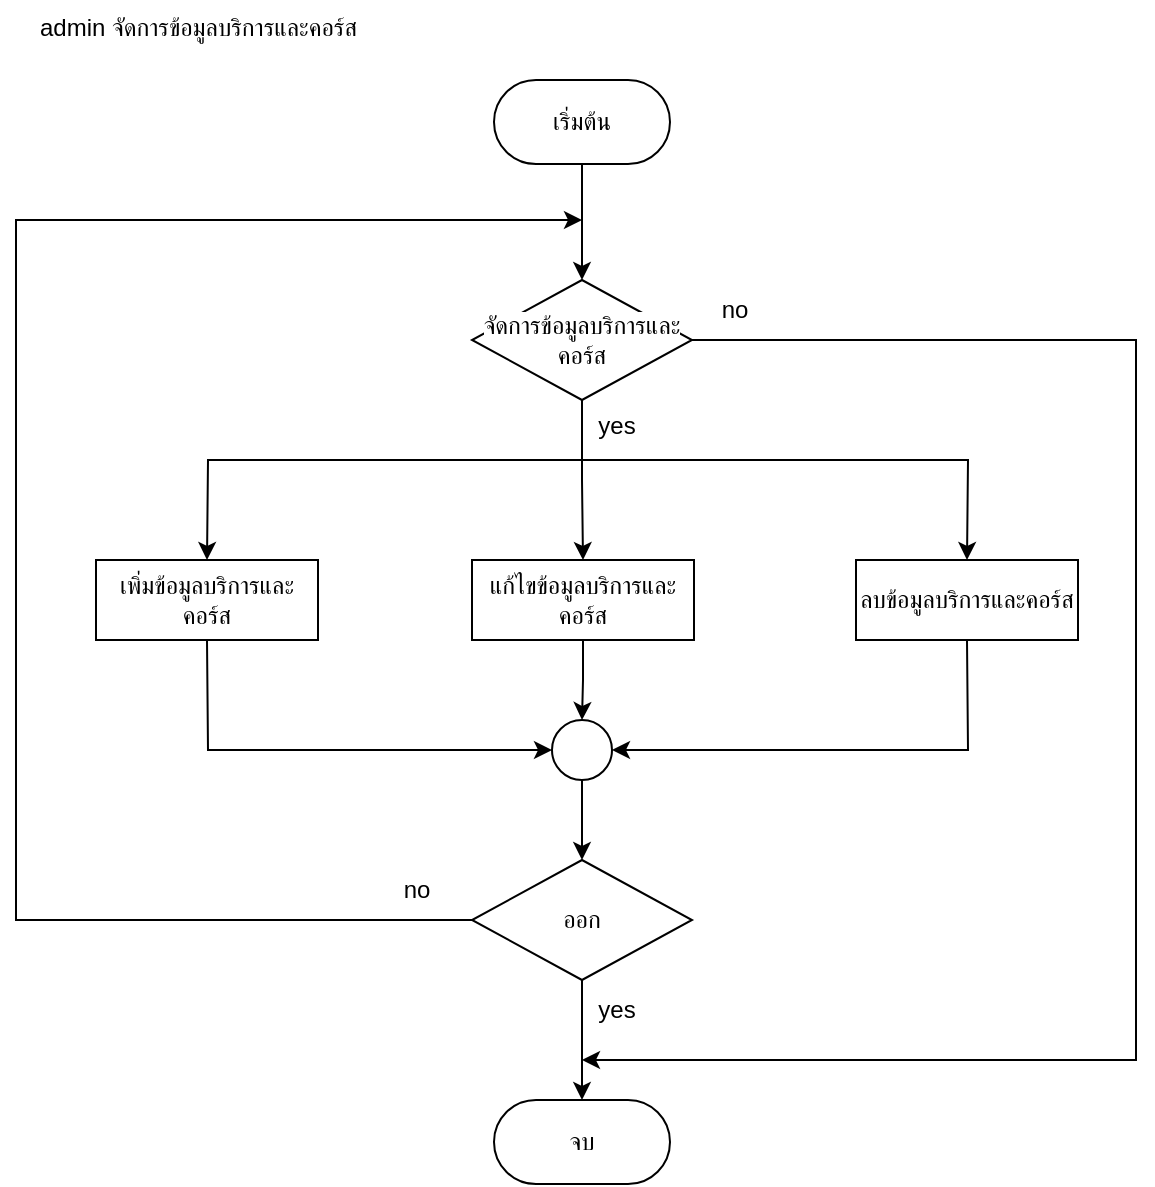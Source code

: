 <mxfile version="26.0.8">
  <diagram name="Page-1" id="fMKj6If91PXgsGwY92k-">
    <mxGraphModel dx="875" dy="464" grid="1" gridSize="10" guides="1" tooltips="1" connect="1" arrows="1" fold="1" page="1" pageScale="1" pageWidth="827" pageHeight="1169" math="0" shadow="0">
      <root>
        <mxCell id="0" />
        <mxCell id="1" parent="0" />
        <mxCell id="iA1KAU7bETToi1Nghyle-9" value="" style="edgeStyle=orthogonalEdgeStyle;rounded=0;orthogonalLoop=1;jettySize=auto;html=1;" edge="1" parent="1" source="iA1KAU7bETToi1Nghyle-1" target="iA1KAU7bETToi1Nghyle-8">
          <mxGeometry relative="1" as="geometry" />
        </mxCell>
        <mxCell id="iA1KAU7bETToi1Nghyle-1" value="เริ่มต้น" style="rounded=1;whiteSpace=wrap;html=1;arcSize=50;" vertex="1" parent="1">
          <mxGeometry x="369" y="80" width="88" height="42" as="geometry" />
        </mxCell>
        <mxCell id="iA1KAU7bETToi1Nghyle-2" value="&lt;span style=&quot;color: rgb(0, 0, 0); font-family: Helvetica; font-size: 12px; font-style: normal; font-variant-ligatures: normal; font-variant-caps: normal; font-weight: 400; letter-spacing: normal; orphans: 2; text-align: center; text-indent: 0px; text-transform: none; widows: 2; word-spacing: 0px; -webkit-text-stroke-width: 0px; white-space: normal; background-color: rgb(255, 255, 255); text-decoration-thickness: initial; text-decoration-style: initial; text-decoration-color: initial; float: none; display: inline !important;&quot;&gt;admin จัดการข้อมูลบริการและคอร์ส&lt;/span&gt;" style="text;whiteSpace=wrap;html=1;" vertex="1" parent="1">
          <mxGeometry x="140" y="40" width="190" height="40" as="geometry" />
        </mxCell>
        <mxCell id="iA1KAU7bETToi1Nghyle-13" value="" style="edgeStyle=orthogonalEdgeStyle;rounded=0;orthogonalLoop=1;jettySize=auto;html=1;" edge="1" parent="1" source="iA1KAU7bETToi1Nghyle-8" target="iA1KAU7bETToi1Nghyle-11">
          <mxGeometry relative="1" as="geometry" />
        </mxCell>
        <mxCell id="iA1KAU7bETToi1Nghyle-8" value="&lt;span style=&quot;background-color: rgb(255, 255, 255);&quot;&gt;จัดการข้อมูลบริการและคอร์ส&lt;/span&gt;" style="rhombus;whiteSpace=wrap;html=1;" vertex="1" parent="1">
          <mxGeometry x="358" y="180" width="110" height="60" as="geometry" />
        </mxCell>
        <mxCell id="iA1KAU7bETToi1Nghyle-10" value="เพิ่มข้อมูลบริการและคอร์ส" style="rounded=0;whiteSpace=wrap;html=1;" vertex="1" parent="1">
          <mxGeometry x="170" y="320" width="111" height="40" as="geometry" />
        </mxCell>
        <mxCell id="iA1KAU7bETToi1Nghyle-17" value="" style="edgeStyle=orthogonalEdgeStyle;rounded=0;orthogonalLoop=1;jettySize=auto;html=1;" edge="1" parent="1" source="iA1KAU7bETToi1Nghyle-11" target="iA1KAU7bETToi1Nghyle-16">
          <mxGeometry relative="1" as="geometry" />
        </mxCell>
        <mxCell id="iA1KAU7bETToi1Nghyle-11" value="แก้ไขข้อมูลบริการและคอร์ส" style="rounded=0;whiteSpace=wrap;html=1;" vertex="1" parent="1">
          <mxGeometry x="358" y="320" width="111" height="40" as="geometry" />
        </mxCell>
        <mxCell id="iA1KAU7bETToi1Nghyle-12" value="ลบข้อมูลบริการและคอร์ส" style="rounded=0;whiteSpace=wrap;html=1;" vertex="1" parent="1">
          <mxGeometry x="550" y="320" width="111" height="40" as="geometry" />
        </mxCell>
        <mxCell id="iA1KAU7bETToi1Nghyle-14" value="" style="endArrow=classic;html=1;rounded=0;entryX=0.5;entryY=0;entryDx=0;entryDy=0;exitX=0.5;exitY=1;exitDx=0;exitDy=0;" edge="1" parent="1" source="iA1KAU7bETToi1Nghyle-8" target="iA1KAU7bETToi1Nghyle-10">
          <mxGeometry width="50" height="50" relative="1" as="geometry">
            <mxPoint x="350" y="260" as="sourcePoint" />
            <mxPoint x="400" y="210" as="targetPoint" />
            <Array as="points">
              <mxPoint x="413" y="270" />
              <mxPoint x="226" y="270" />
            </Array>
          </mxGeometry>
        </mxCell>
        <mxCell id="iA1KAU7bETToi1Nghyle-15" value="" style="endArrow=classic;html=1;rounded=0;entryX=0.5;entryY=0;entryDx=0;entryDy=0;exitX=0.5;exitY=1;exitDx=0;exitDy=0;" edge="1" parent="1" source="iA1KAU7bETToi1Nghyle-8" target="iA1KAU7bETToi1Nghyle-12">
          <mxGeometry width="50" height="50" relative="1" as="geometry">
            <mxPoint x="350" y="260" as="sourcePoint" />
            <mxPoint x="400" y="210" as="targetPoint" />
            <Array as="points">
              <mxPoint x="413" y="270" />
              <mxPoint x="606" y="270" />
            </Array>
          </mxGeometry>
        </mxCell>
        <mxCell id="iA1KAU7bETToi1Nghyle-21" value="" style="edgeStyle=orthogonalEdgeStyle;rounded=0;orthogonalLoop=1;jettySize=auto;html=1;" edge="1" parent="1" source="iA1KAU7bETToi1Nghyle-16" target="iA1KAU7bETToi1Nghyle-20">
          <mxGeometry relative="1" as="geometry" />
        </mxCell>
        <mxCell id="iA1KAU7bETToi1Nghyle-16" value="" style="ellipse;whiteSpace=wrap;html=1;aspect=fixed;" vertex="1" parent="1">
          <mxGeometry x="398" y="400" width="30" height="30" as="geometry" />
        </mxCell>
        <mxCell id="iA1KAU7bETToi1Nghyle-18" value="" style="endArrow=classic;html=1;rounded=0;exitX=0.5;exitY=1;exitDx=0;exitDy=0;entryX=0;entryY=0.5;entryDx=0;entryDy=0;" edge="1" parent="1" source="iA1KAU7bETToi1Nghyle-10" target="iA1KAU7bETToi1Nghyle-16">
          <mxGeometry width="50" height="50" relative="1" as="geometry">
            <mxPoint x="380" y="310" as="sourcePoint" />
            <mxPoint x="430" y="260" as="targetPoint" />
            <Array as="points">
              <mxPoint x="226" y="415" />
            </Array>
          </mxGeometry>
        </mxCell>
        <mxCell id="iA1KAU7bETToi1Nghyle-19" value="" style="endArrow=classic;html=1;rounded=0;entryX=1;entryY=0.5;entryDx=0;entryDy=0;exitX=0.5;exitY=1;exitDx=0;exitDy=0;" edge="1" parent="1" source="iA1KAU7bETToi1Nghyle-12" target="iA1KAU7bETToi1Nghyle-16">
          <mxGeometry width="50" height="50" relative="1" as="geometry">
            <mxPoint x="380" y="310" as="sourcePoint" />
            <mxPoint x="430" y="260" as="targetPoint" />
            <Array as="points">
              <mxPoint x="606" y="415" />
            </Array>
          </mxGeometry>
        </mxCell>
        <mxCell id="iA1KAU7bETToi1Nghyle-23" value="" style="edgeStyle=orthogonalEdgeStyle;rounded=0;orthogonalLoop=1;jettySize=auto;html=1;" edge="1" parent="1" source="iA1KAU7bETToi1Nghyle-20" target="iA1KAU7bETToi1Nghyle-22">
          <mxGeometry relative="1" as="geometry" />
        </mxCell>
        <mxCell id="iA1KAU7bETToi1Nghyle-20" value="&lt;span style=&quot;background-color: rgb(255, 255, 255);&quot;&gt;ออก&lt;/span&gt;" style="rhombus;whiteSpace=wrap;html=1;" vertex="1" parent="1">
          <mxGeometry x="358" y="470" width="110" height="60" as="geometry" />
        </mxCell>
        <mxCell id="iA1KAU7bETToi1Nghyle-22" value="จบ" style="rounded=1;whiteSpace=wrap;html=1;arcSize=50;" vertex="1" parent="1">
          <mxGeometry x="369" y="590" width="88" height="42" as="geometry" />
        </mxCell>
        <mxCell id="iA1KAU7bETToi1Nghyle-24" value="" style="endArrow=classic;html=1;rounded=0;exitX=0;exitY=0.5;exitDx=0;exitDy=0;" edge="1" parent="1" source="iA1KAU7bETToi1Nghyle-20">
          <mxGeometry width="50" height="50" relative="1" as="geometry">
            <mxPoint x="380" y="470" as="sourcePoint" />
            <mxPoint x="413" y="150" as="targetPoint" />
            <Array as="points">
              <mxPoint x="130" y="500" />
              <mxPoint x="130" y="150" />
            </Array>
          </mxGeometry>
        </mxCell>
        <mxCell id="iA1KAU7bETToi1Nghyle-25" value="" style="endArrow=classic;html=1;rounded=0;exitX=1;exitY=0.5;exitDx=0;exitDy=0;" edge="1" parent="1" source="iA1KAU7bETToi1Nghyle-8">
          <mxGeometry width="50" height="50" relative="1" as="geometry">
            <mxPoint x="380" y="310" as="sourcePoint" />
            <mxPoint x="413" y="570" as="targetPoint" />
            <Array as="points">
              <mxPoint x="690" y="210" />
              <mxPoint x="690" y="570" />
            </Array>
          </mxGeometry>
        </mxCell>
        <mxCell id="iA1KAU7bETToi1Nghyle-26" value="yes" style="text;html=1;align=center;verticalAlign=middle;resizable=0;points=[];autosize=1;strokeColor=none;fillColor=none;" vertex="1" parent="1">
          <mxGeometry x="410" y="238" width="40" height="30" as="geometry" />
        </mxCell>
        <mxCell id="iA1KAU7bETToi1Nghyle-27" value="no" style="text;html=1;align=center;verticalAlign=middle;resizable=0;points=[];autosize=1;strokeColor=none;fillColor=none;" vertex="1" parent="1">
          <mxGeometry x="469" y="180" width="40" height="30" as="geometry" />
        </mxCell>
        <mxCell id="iA1KAU7bETToi1Nghyle-28" value="yes" style="text;html=1;align=center;verticalAlign=middle;resizable=0;points=[];autosize=1;strokeColor=none;fillColor=none;" vertex="1" parent="1">
          <mxGeometry x="410" y="530" width="40" height="30" as="geometry" />
        </mxCell>
        <mxCell id="iA1KAU7bETToi1Nghyle-29" value="no" style="text;html=1;align=center;verticalAlign=middle;resizable=0;points=[];autosize=1;strokeColor=none;fillColor=none;" vertex="1" parent="1">
          <mxGeometry x="310" y="470" width="40" height="30" as="geometry" />
        </mxCell>
      </root>
    </mxGraphModel>
  </diagram>
</mxfile>
